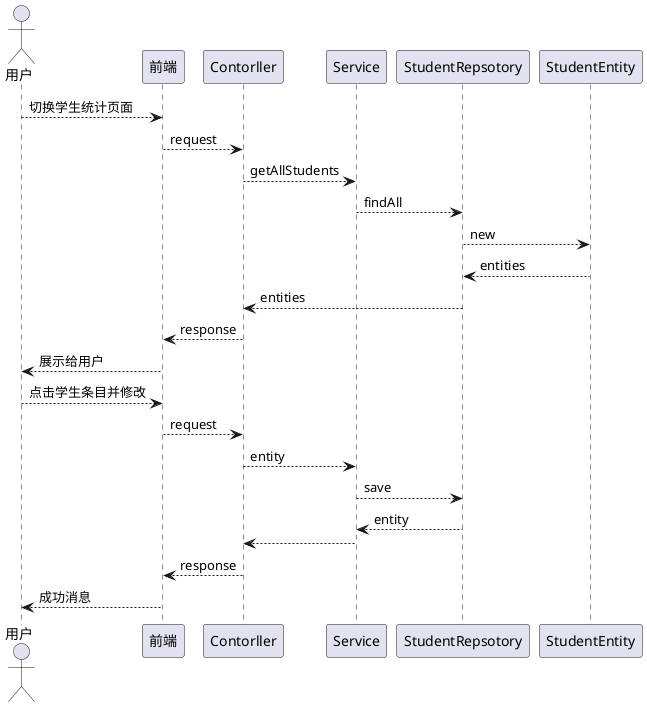 @startuml
actor user as "用户"
participant f as "前端"
participant c as "Contorller"
participant s as "Service"
participant r as "StudentRepsotory"
participant e as "StudentEntity"
user --> f: 切换学生统计页面
f --> c: request
c --> s: getAllStudents
s --> r: findAll
r --> e: new
e --> r: entities
r --> c: entities
c --> f: response
f --> user: 展示给用户
user --> f: 点击学生条目并修改
f --> c: request
c --> s: entity
s --> r: save
r --> s: entity
s --> c
c --> f: response
f --> user: 成功消息
@enduml
